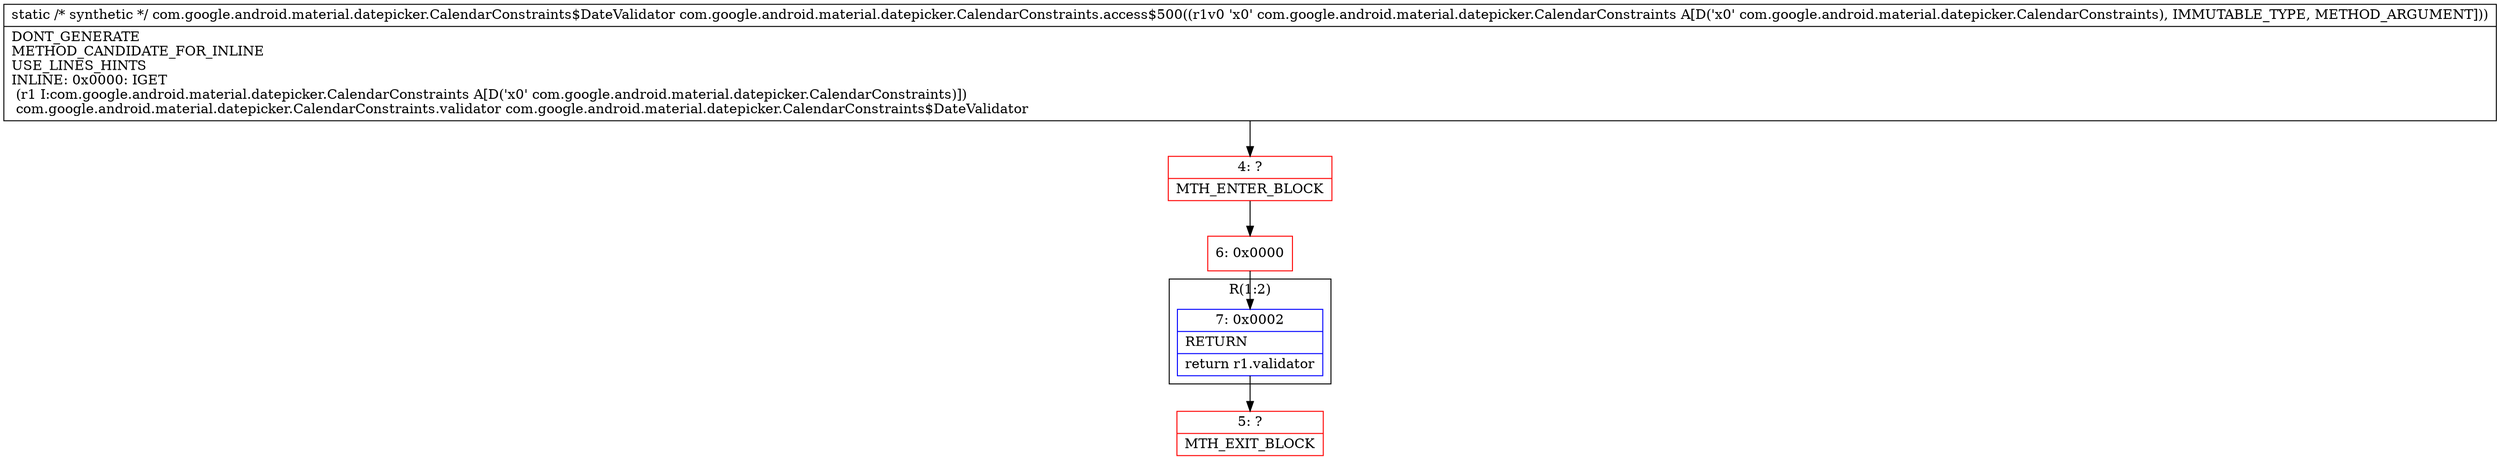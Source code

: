 digraph "CFG forcom.google.android.material.datepicker.CalendarConstraints.access$500(Lcom\/google\/android\/material\/datepicker\/CalendarConstraints;)Lcom\/google\/android\/material\/datepicker\/CalendarConstraints$DateValidator;" {
subgraph cluster_Region_1898636304 {
label = "R(1:2)";
node [shape=record,color=blue];
Node_7 [shape=record,label="{7\:\ 0x0002|RETURN\l|return r1.validator\l}"];
}
Node_4 [shape=record,color=red,label="{4\:\ ?|MTH_ENTER_BLOCK\l}"];
Node_6 [shape=record,color=red,label="{6\:\ 0x0000}"];
Node_5 [shape=record,color=red,label="{5\:\ ?|MTH_EXIT_BLOCK\l}"];
MethodNode[shape=record,label="{static \/* synthetic *\/ com.google.android.material.datepicker.CalendarConstraints$DateValidator com.google.android.material.datepicker.CalendarConstraints.access$500((r1v0 'x0' com.google.android.material.datepicker.CalendarConstraints A[D('x0' com.google.android.material.datepicker.CalendarConstraints), IMMUTABLE_TYPE, METHOD_ARGUMENT]))  | DONT_GENERATE\lMETHOD_CANDIDATE_FOR_INLINE\lUSE_LINES_HINTS\lINLINE: 0x0000: IGET  \l  (r1 I:com.google.android.material.datepicker.CalendarConstraints A[D('x0' com.google.android.material.datepicker.CalendarConstraints)])\l com.google.android.material.datepicker.CalendarConstraints.validator com.google.android.material.datepicker.CalendarConstraints$DateValidator\l}"];
MethodNode -> Node_4;Node_7 -> Node_5;
Node_4 -> Node_6;
Node_6 -> Node_7;
}

